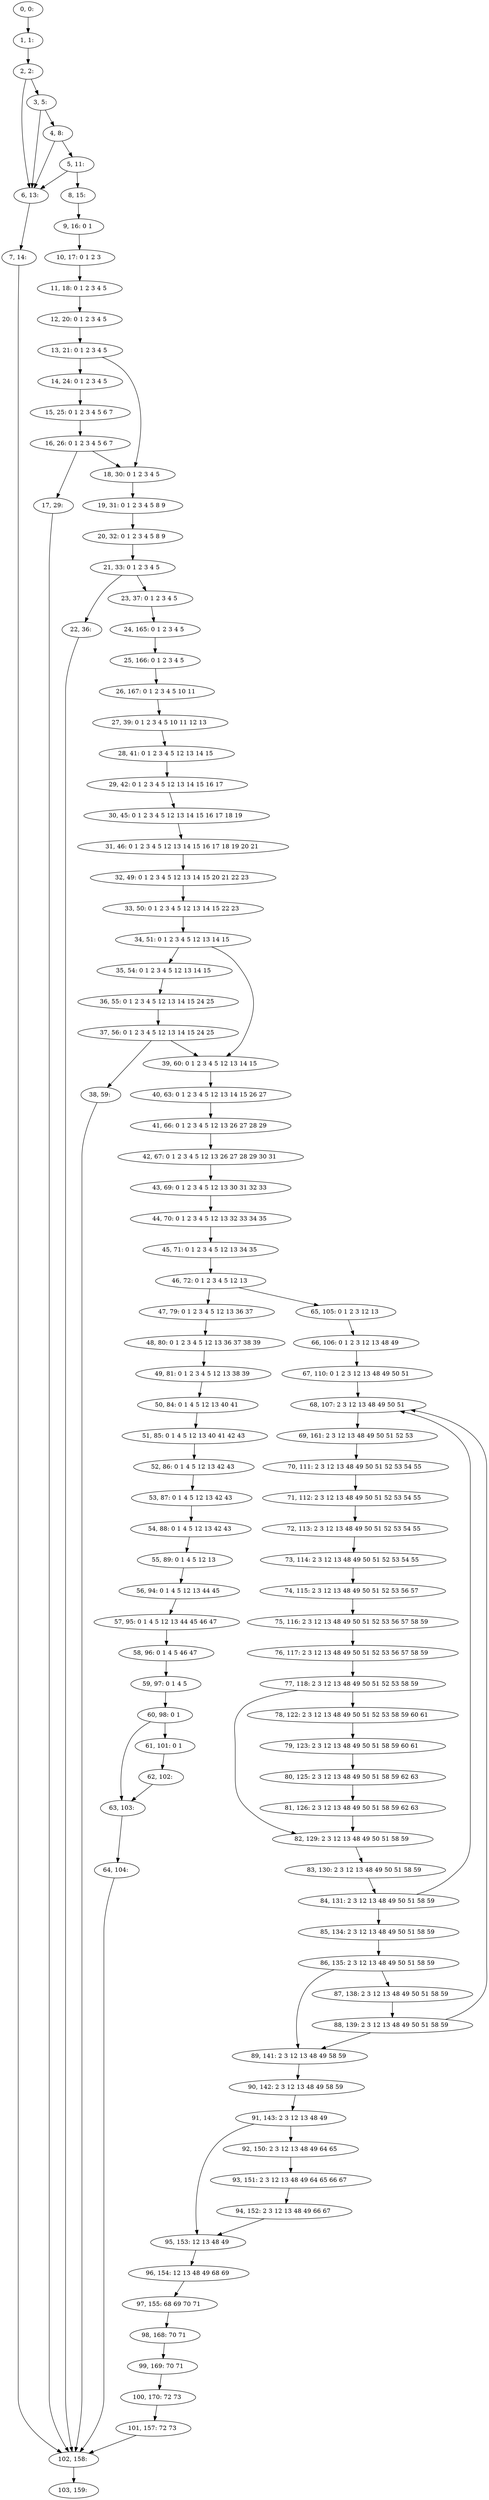 digraph G {
0[label="0, 0: "];
1[label="1, 1: "];
2[label="2, 2: "];
3[label="3, 5: "];
4[label="4, 8: "];
5[label="5, 11: "];
6[label="6, 13: "];
7[label="7, 14: "];
8[label="8, 15: "];
9[label="9, 16: 0 1 "];
10[label="10, 17: 0 1 2 3 "];
11[label="11, 18: 0 1 2 3 4 5 "];
12[label="12, 20: 0 1 2 3 4 5 "];
13[label="13, 21: 0 1 2 3 4 5 "];
14[label="14, 24: 0 1 2 3 4 5 "];
15[label="15, 25: 0 1 2 3 4 5 6 7 "];
16[label="16, 26: 0 1 2 3 4 5 6 7 "];
17[label="17, 29: "];
18[label="18, 30: 0 1 2 3 4 5 "];
19[label="19, 31: 0 1 2 3 4 5 8 9 "];
20[label="20, 32: 0 1 2 3 4 5 8 9 "];
21[label="21, 33: 0 1 2 3 4 5 "];
22[label="22, 36: "];
23[label="23, 37: 0 1 2 3 4 5 "];
24[label="24, 165: 0 1 2 3 4 5 "];
25[label="25, 166: 0 1 2 3 4 5 "];
26[label="26, 167: 0 1 2 3 4 5 10 11 "];
27[label="27, 39: 0 1 2 3 4 5 10 11 12 13 "];
28[label="28, 41: 0 1 2 3 4 5 12 13 14 15 "];
29[label="29, 42: 0 1 2 3 4 5 12 13 14 15 16 17 "];
30[label="30, 45: 0 1 2 3 4 5 12 13 14 15 16 17 18 19 "];
31[label="31, 46: 0 1 2 3 4 5 12 13 14 15 16 17 18 19 20 21 "];
32[label="32, 49: 0 1 2 3 4 5 12 13 14 15 20 21 22 23 "];
33[label="33, 50: 0 1 2 3 4 5 12 13 14 15 22 23 "];
34[label="34, 51: 0 1 2 3 4 5 12 13 14 15 "];
35[label="35, 54: 0 1 2 3 4 5 12 13 14 15 "];
36[label="36, 55: 0 1 2 3 4 5 12 13 14 15 24 25 "];
37[label="37, 56: 0 1 2 3 4 5 12 13 14 15 24 25 "];
38[label="38, 59: "];
39[label="39, 60: 0 1 2 3 4 5 12 13 14 15 "];
40[label="40, 63: 0 1 2 3 4 5 12 13 14 15 26 27 "];
41[label="41, 66: 0 1 2 3 4 5 12 13 26 27 28 29 "];
42[label="42, 67: 0 1 2 3 4 5 12 13 26 27 28 29 30 31 "];
43[label="43, 69: 0 1 2 3 4 5 12 13 30 31 32 33 "];
44[label="44, 70: 0 1 2 3 4 5 12 13 32 33 34 35 "];
45[label="45, 71: 0 1 2 3 4 5 12 13 34 35 "];
46[label="46, 72: 0 1 2 3 4 5 12 13 "];
47[label="47, 79: 0 1 2 3 4 5 12 13 36 37 "];
48[label="48, 80: 0 1 2 3 4 5 12 13 36 37 38 39 "];
49[label="49, 81: 0 1 2 3 4 5 12 13 38 39 "];
50[label="50, 84: 0 1 4 5 12 13 40 41 "];
51[label="51, 85: 0 1 4 5 12 13 40 41 42 43 "];
52[label="52, 86: 0 1 4 5 12 13 42 43 "];
53[label="53, 87: 0 1 4 5 12 13 42 43 "];
54[label="54, 88: 0 1 4 5 12 13 42 43 "];
55[label="55, 89: 0 1 4 5 12 13 "];
56[label="56, 94: 0 1 4 5 12 13 44 45 "];
57[label="57, 95: 0 1 4 5 12 13 44 45 46 47 "];
58[label="58, 96: 0 1 4 5 46 47 "];
59[label="59, 97: 0 1 4 5 "];
60[label="60, 98: 0 1 "];
61[label="61, 101: 0 1 "];
62[label="62, 102: "];
63[label="63, 103: "];
64[label="64, 104: "];
65[label="65, 105: 0 1 2 3 12 13 "];
66[label="66, 106: 0 1 2 3 12 13 48 49 "];
67[label="67, 110: 0 1 2 3 12 13 48 49 50 51 "];
68[label="68, 107: 2 3 12 13 48 49 50 51 "];
69[label="69, 161: 2 3 12 13 48 49 50 51 52 53 "];
70[label="70, 111: 2 3 12 13 48 49 50 51 52 53 54 55 "];
71[label="71, 112: 2 3 12 13 48 49 50 51 52 53 54 55 "];
72[label="72, 113: 2 3 12 13 48 49 50 51 52 53 54 55 "];
73[label="73, 114: 2 3 12 13 48 49 50 51 52 53 54 55 "];
74[label="74, 115: 2 3 12 13 48 49 50 51 52 53 56 57 "];
75[label="75, 116: 2 3 12 13 48 49 50 51 52 53 56 57 58 59 "];
76[label="76, 117: 2 3 12 13 48 49 50 51 52 53 56 57 58 59 "];
77[label="77, 118: 2 3 12 13 48 49 50 51 52 53 58 59 "];
78[label="78, 122: 2 3 12 13 48 49 50 51 52 53 58 59 60 61 "];
79[label="79, 123: 2 3 12 13 48 49 50 51 58 59 60 61 "];
80[label="80, 125: 2 3 12 13 48 49 50 51 58 59 62 63 "];
81[label="81, 126: 2 3 12 13 48 49 50 51 58 59 62 63 "];
82[label="82, 129: 2 3 12 13 48 49 50 51 58 59 "];
83[label="83, 130: 2 3 12 13 48 49 50 51 58 59 "];
84[label="84, 131: 2 3 12 13 48 49 50 51 58 59 "];
85[label="85, 134: 2 3 12 13 48 49 50 51 58 59 "];
86[label="86, 135: 2 3 12 13 48 49 50 51 58 59 "];
87[label="87, 138: 2 3 12 13 48 49 50 51 58 59 "];
88[label="88, 139: 2 3 12 13 48 49 50 51 58 59 "];
89[label="89, 141: 2 3 12 13 48 49 58 59 "];
90[label="90, 142: 2 3 12 13 48 49 58 59 "];
91[label="91, 143: 2 3 12 13 48 49 "];
92[label="92, 150: 2 3 12 13 48 49 64 65 "];
93[label="93, 151: 2 3 12 13 48 49 64 65 66 67 "];
94[label="94, 152: 2 3 12 13 48 49 66 67 "];
95[label="95, 153: 12 13 48 49 "];
96[label="96, 154: 12 13 48 49 68 69 "];
97[label="97, 155: 68 69 70 71 "];
98[label="98, 168: 70 71 "];
99[label="99, 169: 70 71 "];
100[label="100, 170: 72 73 "];
101[label="101, 157: 72 73 "];
102[label="102, 158: "];
103[label="103, 159: "];
0->1 ;
1->2 ;
2->3 ;
2->6 ;
3->4 ;
3->6 ;
4->5 ;
4->6 ;
5->6 ;
5->8 ;
6->7 ;
7->102 ;
8->9 ;
9->10 ;
10->11 ;
11->12 ;
12->13 ;
13->14 ;
13->18 ;
14->15 ;
15->16 ;
16->17 ;
16->18 ;
17->102 ;
18->19 ;
19->20 ;
20->21 ;
21->22 ;
21->23 ;
22->102 ;
23->24 ;
24->25 ;
25->26 ;
26->27 ;
27->28 ;
28->29 ;
29->30 ;
30->31 ;
31->32 ;
32->33 ;
33->34 ;
34->35 ;
34->39 ;
35->36 ;
36->37 ;
37->38 ;
37->39 ;
38->102 ;
39->40 ;
40->41 ;
41->42 ;
42->43 ;
43->44 ;
44->45 ;
45->46 ;
46->47 ;
46->65 ;
47->48 ;
48->49 ;
49->50 ;
50->51 ;
51->52 ;
52->53 ;
53->54 ;
54->55 ;
55->56 ;
56->57 ;
57->58 ;
58->59 ;
59->60 ;
60->61 ;
60->63 ;
61->62 ;
62->63 ;
63->64 ;
64->102 ;
65->66 ;
66->67 ;
67->68 ;
68->69 ;
69->70 ;
70->71 ;
71->72 ;
72->73 ;
73->74 ;
74->75 ;
75->76 ;
76->77 ;
77->78 ;
77->82 ;
78->79 ;
79->80 ;
80->81 ;
81->82 ;
82->83 ;
83->84 ;
84->85 ;
84->68 ;
85->86 ;
86->87 ;
86->89 ;
87->88 ;
88->89 ;
88->68 ;
89->90 ;
90->91 ;
91->92 ;
91->95 ;
92->93 ;
93->94 ;
94->95 ;
95->96 ;
96->97 ;
97->98 ;
98->99 ;
99->100 ;
100->101 ;
101->102 ;
102->103 ;
}

